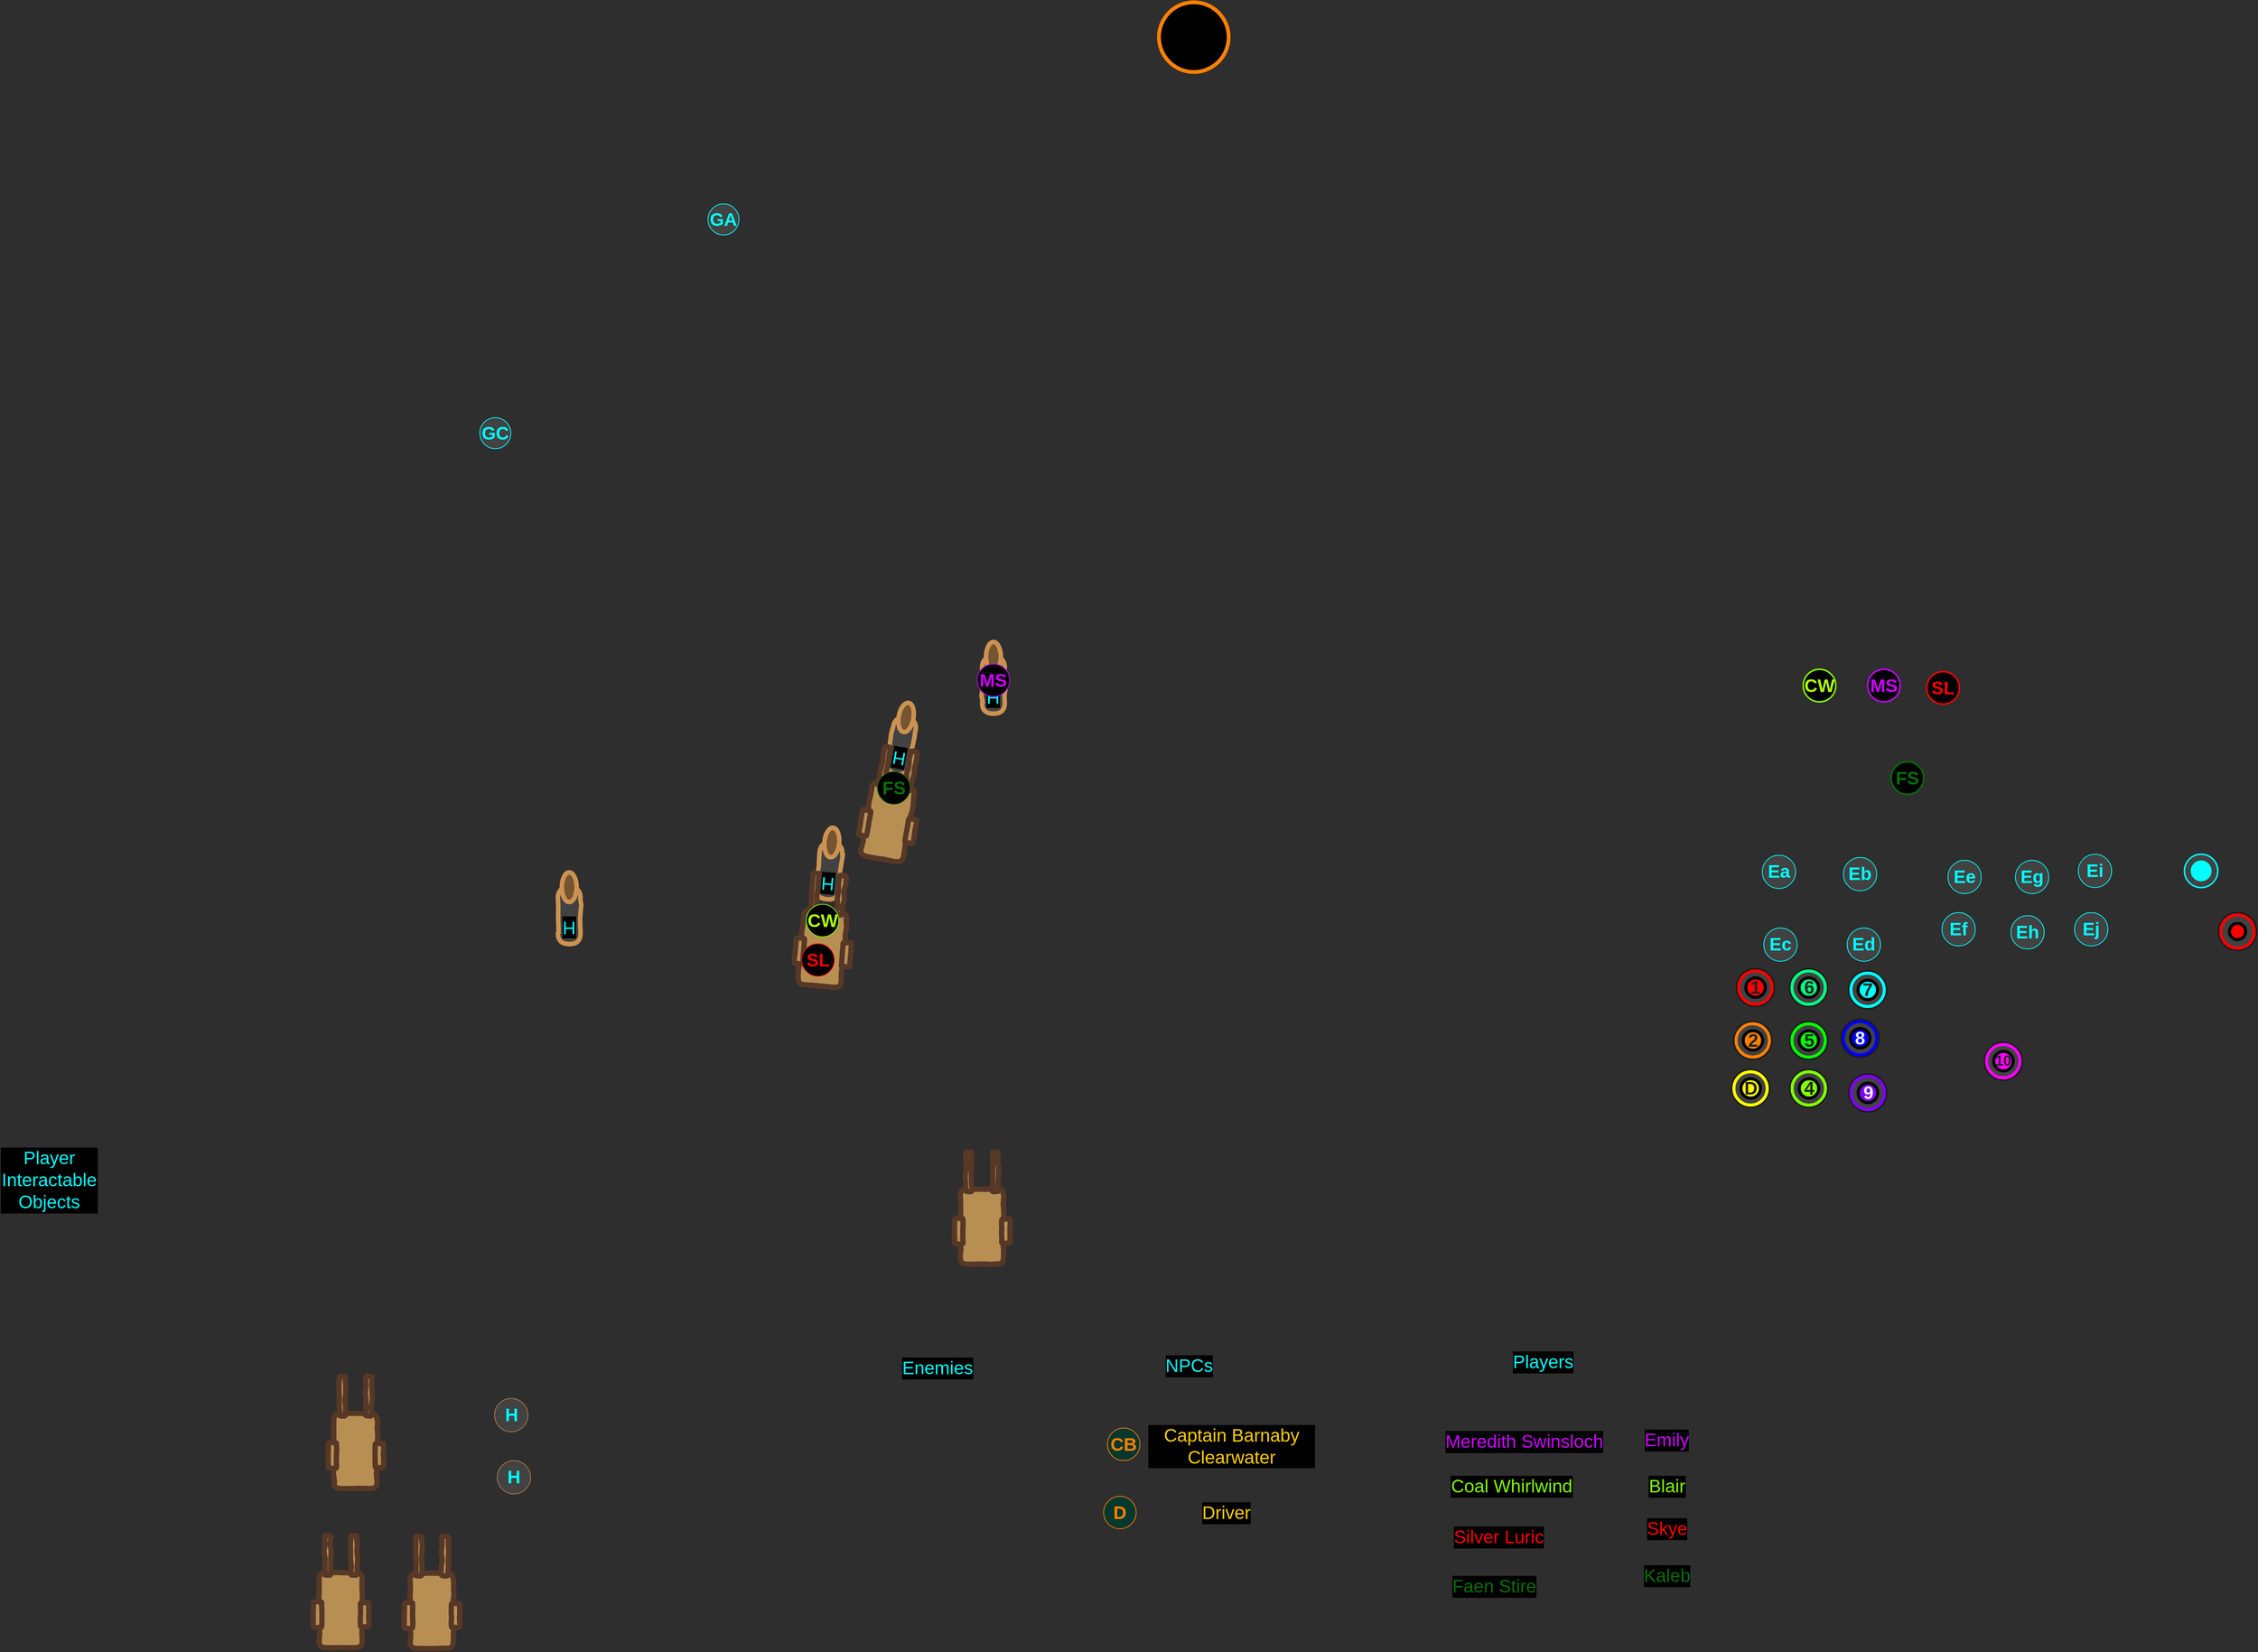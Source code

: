 <mxfile version="14.1.5" type="device"><diagram id="zyDQooFsUZL4cwEj-ynq" name="Page-1"><mxGraphModel dx="2701" dy="1150" grid="0" gridSize="10" guides="1" tooltips="1" connect="0" arrows="0" fold="1" page="1" pageScale="1" pageWidth="1169" pageHeight="827" background="#2E2E2E" math="0" shadow="0"><root><mxCell id="0"/><mxCell id="1" parent="0"/><mxCell id="MdRHHl4seCuj-OyoGe1M-14" value="" style="ellipse;whiteSpace=wrap;html=1;aspect=fixed;fontSize=24;fontStyle=0;rotation=0;allowArrows=0;direction=west;fontColor=#00FFFF;fillColor=#424242;strokeWidth=2;strokeColor=#1A1A1A;" parent="1" vertex="1"><mxGeometry x="18" y="622" width="49.91" height="49.91" as="geometry"/></mxCell><mxCell id="vNWFr1iQ3AtNTumO9sKJ-4" value="GA" style="ellipse;whiteSpace=wrap;html=1;aspect=fixed;fontSize=24;fontStyle=1;allowArrows=0;fontColor=#00FFFF;strokeColor=#00FFFF;fillColor=#424242;" parent="1" vertex="1"><mxGeometry x="-1339" y="-387" width="41" height="41" as="geometry"/></mxCell><mxCell id="vNWFr1iQ3AtNTumO9sKJ-6" value="Ea" style="ellipse;whiteSpace=wrap;html=1;aspect=fixed;fontSize=24;fontStyle=1;rotation=0;allowArrows=0;direction=west;fontColor=#00FFFF;strokeColor=#00FFFF;fillColor=#424242;" parent="1" vertex="1"><mxGeometry x="52" y="472.25" width="44" height="44" as="geometry"/></mxCell><mxCell id="vNWFr1iQ3AtNTumO9sKJ-8" value="GC" style="ellipse;whiteSpace=wrap;html=1;aspect=fixed;fontSize=24;fontStyle=1;allowArrows=0;fontColor=#00FFFF;strokeColor=#00FFFF;fillColor=#424242;" parent="1" vertex="1"><mxGeometry x="-1640" y="-105" width="41" height="41" as="geometry"/></mxCell><mxCell id="vNWFr1iQ3AtNTumO9sKJ-15" value="" style="group" parent="1" vertex="1" connectable="0"><mxGeometry x="-1739.5" y="1371" width="73" height="147.75" as="geometry"/></mxCell><mxCell id="vNWFr1iQ3AtNTumO9sKJ-9" value="" style="rounded=1;whiteSpace=wrap;html=1;fontSize=24;fontColor=#AEFF0D;rotation=-90;fillColor=#B88F53;strokeWidth=7;strokeColor=#573827;comic=1;" parent="vNWFr1iQ3AtNTumO9sKJ-15" vertex="1"><mxGeometry x="-13.5" y="69.75" width="99" height="57" as="geometry"/></mxCell><mxCell id="vNWFr1iQ3AtNTumO9sKJ-11" value="" style="rounded=1;whiteSpace=wrap;html=1;fontSize=24;fontColor=#AEFF0D;rotation=-90;fillColor=#B88F53;strokeWidth=7;strokeColor=#573827;comic=1;" parent="vNWFr1iQ3AtNTumO9sKJ-15" vertex="1"><mxGeometry x="51.5" y="98.75" width="32" height="11" as="geometry"/></mxCell><mxCell id="vNWFr1iQ3AtNTumO9sKJ-12" value="" style="rounded=1;whiteSpace=wrap;html=1;fontSize=24;fontColor=#AEFF0D;rotation=-90;fillColor=#B88F53;strokeWidth=7;strokeColor=#573827;comic=1;" parent="vNWFr1iQ3AtNTumO9sKJ-15" vertex="1"><mxGeometry x="-11.5" y="98.75" width="34" height="11" as="geometry"/></mxCell><mxCell id="vNWFr1iQ3AtNTumO9sKJ-13" value="" style="rounded=1;whiteSpace=wrap;html=1;fontSize=24;fontColor=#AEFF0D;rotation=-90;fillColor=#B88F53;strokeWidth=7;strokeColor=#573827;comic=1;" parent="vNWFr1iQ3AtNTumO9sKJ-15" vertex="1"><mxGeometry x="-7.25" y="22" width="52" height="8" as="geometry"/></mxCell><mxCell id="vNWFr1iQ3AtNTumO9sKJ-14" value="" style="rounded=1;whiteSpace=wrap;html=1;fontSize=24;fontColor=#AEFF0D;rotation=-90;fillColor=#B88F53;strokeWidth=7;strokeColor=#573827;comic=1;" parent="vNWFr1iQ3AtNTumO9sKJ-15" vertex="1"><mxGeometry x="27.5" y="22" width="52" height="8" as="geometry"/></mxCell><mxCell id="vNWFr1iQ3AtNTumO9sKJ-16" value="" style="group" parent="1" vertex="1" connectable="0"><mxGeometry x="-1859.5" y="1370" width="73" height="147.75" as="geometry"/></mxCell><mxCell id="vNWFr1iQ3AtNTumO9sKJ-17" value="" style="rounded=1;whiteSpace=wrap;html=1;fontSize=24;fontColor=#AEFF0D;rotation=-90;fillColor=#B88F53;strokeWidth=7;strokeColor=#573827;comic=1;" parent="vNWFr1iQ3AtNTumO9sKJ-16" vertex="1"><mxGeometry x="-13.5" y="69.75" width="99" height="57" as="geometry"/></mxCell><mxCell id="vNWFr1iQ3AtNTumO9sKJ-18" value="" style="rounded=1;whiteSpace=wrap;html=1;fontSize=24;fontColor=#AEFF0D;rotation=-90;fillColor=#B88F53;strokeWidth=7;strokeColor=#573827;comic=1;" parent="vNWFr1iQ3AtNTumO9sKJ-16" vertex="1"><mxGeometry x="51.5" y="98.75" width="32" height="11" as="geometry"/></mxCell><mxCell id="vNWFr1iQ3AtNTumO9sKJ-19" value="" style="rounded=1;whiteSpace=wrap;html=1;fontSize=24;fontColor=#AEFF0D;rotation=-90;fillColor=#B88F53;strokeWidth=7;strokeColor=#573827;comic=1;" parent="vNWFr1iQ3AtNTumO9sKJ-16" vertex="1"><mxGeometry x="-11.5" y="98.75" width="34" height="11" as="geometry"/></mxCell><mxCell id="vNWFr1iQ3AtNTumO9sKJ-20" value="" style="rounded=1;whiteSpace=wrap;html=1;fontSize=24;fontColor=#AEFF0D;rotation=-90;fillColor=#B88F53;strokeWidth=7;strokeColor=#573827;comic=1;" parent="vNWFr1iQ3AtNTumO9sKJ-16" vertex="1"><mxGeometry x="-7.25" y="22" width="52" height="8" as="geometry"/></mxCell><mxCell id="vNWFr1iQ3AtNTumO9sKJ-21" value="" style="rounded=1;whiteSpace=wrap;html=1;fontSize=24;fontColor=#AEFF0D;rotation=-90;fillColor=#B88F53;strokeWidth=7;strokeColor=#573827;comic=1;" parent="vNWFr1iQ3AtNTumO9sKJ-16" vertex="1"><mxGeometry x="27.5" y="22" width="52" height="8" as="geometry"/></mxCell><mxCell id="vNWFr1iQ3AtNTumO9sKJ-32" value="Faen Stire" style="text;html=1;strokeColor=none;fillColor=none;align=center;verticalAlign=middle;whiteSpace=wrap;rounded=0;comic=1;fontSize=24;fontColor=#066f04;labelBackgroundColor=#000000;" parent="1" vertex="1"><mxGeometry x="-373" y="1420.25" width="143" height="32.5" as="geometry"/></mxCell><mxCell id="vNWFr1iQ3AtNTumO9sKJ-35" value="Kaleb" style="text;html=1;strokeColor=none;fillColor=none;align=center;verticalAlign=middle;whiteSpace=wrap;rounded=0;comic=1;fontSize=24;fontColor=#066f04;labelBackgroundColor=#000000;" parent="1" vertex="1"><mxGeometry x="-145.5" y="1407" width="143" height="32.5" as="geometry"/></mxCell><mxCell id="vNWFr1iQ3AtNTumO9sKJ-36" value="Silver Luric" style="text;html=1;strokeColor=none;fillColor=none;align=center;verticalAlign=middle;whiteSpace=wrap;rounded=0;comic=1;fontSize=24;labelBackgroundColor=#000000;fontColor=#FF0000;" parent="1" vertex="1"><mxGeometry x="-367" y="1355.25" width="143" height="32.5" as="geometry"/></mxCell><mxCell id="vNWFr1iQ3AtNTumO9sKJ-37" value="Skye" style="text;html=1;strokeColor=none;fillColor=none;align=center;verticalAlign=middle;whiteSpace=wrap;rounded=0;comic=1;fontSize=24;labelBackgroundColor=#000000;fontColor=#FF0000;" parent="1" vertex="1"><mxGeometry x="-145.5" y="1345" width="143" height="32.5" as="geometry"/></mxCell><mxCell id="vNWFr1iQ3AtNTumO9sKJ-38" value="Coal Whirlwind" style="text;html=1;strokeColor=none;fillColor=none;align=center;verticalAlign=middle;whiteSpace=wrap;rounded=0;comic=1;fontSize=24;labelBackgroundColor=#000000;fontColor=#80FF00;" parent="1" vertex="1"><mxGeometry x="-367" y="1289" width="177" height="32.5" as="geometry"/></mxCell><mxCell id="vNWFr1iQ3AtNTumO9sKJ-39" value="Meredith Swinsloch" style="text;html=1;strokeColor=none;fillColor=none;align=center;verticalAlign=middle;whiteSpace=wrap;rounded=0;comic=1;fontSize=24;labelBackgroundColor=#000000;fontColor=#CC01FF;" parent="1" vertex="1"><mxGeometry x="-373" y="1229.25" width="222" height="32.5" as="geometry"/></mxCell><mxCell id="vNWFr1iQ3AtNTumO9sKJ-40" value="Emily" style="text;html=1;strokeColor=none;fillColor=none;align=center;verticalAlign=middle;whiteSpace=wrap;rounded=0;comic=1;fontSize=24;labelBackgroundColor=#000000;fontColor=#CC01FF;" parent="1" vertex="1"><mxGeometry x="-139" y="1228" width="130" height="32.5" as="geometry"/></mxCell><mxCell id="vNWFr1iQ3AtNTumO9sKJ-42" value="Blair" style="text;html=1;strokeColor=none;fillColor=none;align=center;verticalAlign=middle;whiteSpace=wrap;rounded=0;comic=1;fontSize=24;labelBackgroundColor=#000000;fontColor=#80FF00;" parent="1" vertex="1"><mxGeometry x="-162.5" y="1289" width="177" height="32.5" as="geometry"/></mxCell><mxCell id="vNWFr1iQ3AtNTumO9sKJ-43" value="H" style="ellipse;whiteSpace=wrap;html=1;aspect=fixed;fontSize=24;fontStyle=1;rotation=0;allowArrows=0;direction=west;fontColor=#00FFFF;fillColor=#424242;strokeColor=#AB7B44;" parent="1" vertex="1"><mxGeometry x="-1620.5" y="1189" width="44" height="44" as="geometry"/></mxCell><mxCell id="vNWFr1iQ3AtNTumO9sKJ-46" value="H" style="ellipse;whiteSpace=wrap;html=1;aspect=fixed;fontSize=24;fontStyle=1;rotation=0;allowArrows=0;direction=west;fontColor=#00FFFF;fillColor=#424242;strokeColor=#AB7B44;" parent="1" vertex="1"><mxGeometry x="-1617" y="1271" width="44" height="44" as="geometry"/></mxCell><mxCell id="vNWFr1iQ3AtNTumO9sKJ-57" value="" style="group" parent="1" vertex="1" connectable="0"><mxGeometry x="-1013.5" y="864" width="73" height="147.75" as="geometry"/></mxCell><mxCell id="vNWFr1iQ3AtNTumO9sKJ-61" value="" style="rounded=1;whiteSpace=wrap;html=1;fontSize=24;fontColor=#AEFF0D;rotation=-90;fillColor=#B88F53;strokeWidth=7;strokeColor=#573827;comic=1;" parent="vNWFr1iQ3AtNTumO9sKJ-57" vertex="1"><mxGeometry x="-13.5" y="69.75" width="99" height="57" as="geometry"/></mxCell><mxCell id="vNWFr1iQ3AtNTumO9sKJ-62" value="" style="rounded=1;whiteSpace=wrap;html=1;fontSize=24;fontColor=#AEFF0D;rotation=-90;fillColor=#B88F53;strokeWidth=7;strokeColor=#573827;comic=1;" parent="vNWFr1iQ3AtNTumO9sKJ-57" vertex="1"><mxGeometry x="51.5" y="98.75" width="32" height="11" as="geometry"/></mxCell><mxCell id="vNWFr1iQ3AtNTumO9sKJ-63" value="" style="rounded=1;whiteSpace=wrap;html=1;fontSize=24;fontColor=#AEFF0D;rotation=-90;fillColor=#B88F53;strokeWidth=7;strokeColor=#573827;comic=1;" parent="vNWFr1iQ3AtNTumO9sKJ-57" vertex="1"><mxGeometry x="-11.5" y="98.75" width="34" height="11" as="geometry"/></mxCell><mxCell id="vNWFr1iQ3AtNTumO9sKJ-64" value="" style="rounded=1;whiteSpace=wrap;html=1;fontSize=24;fontColor=#AEFF0D;rotation=-90;fillColor=#B88F53;strokeWidth=7;strokeColor=#573827;comic=1;" parent="vNWFr1iQ3AtNTumO9sKJ-57" vertex="1"><mxGeometry x="-7.25" y="22" width="52" height="8" as="geometry"/></mxCell><mxCell id="vNWFr1iQ3AtNTumO9sKJ-65" value="" style="rounded=1;whiteSpace=wrap;html=1;fontSize=24;fontColor=#AEFF0D;rotation=-90;fillColor=#B88F53;strokeWidth=7;strokeColor=#573827;comic=1;" parent="vNWFr1iQ3AtNTumO9sKJ-57" vertex="1"><mxGeometry x="27.5" y="22" width="52" height="8" as="geometry"/></mxCell><mxCell id="vNWFr1iQ3AtNTumO9sKJ-76" value="" style="group;rotation=5;" parent="1" vertex="1" connectable="0"><mxGeometry x="-1221.34" y="497" width="81" height="147.75" as="geometry"/></mxCell><mxCell id="vNWFr1iQ3AtNTumO9sKJ-77" value="" style="group;rotation=5;" parent="vNWFr1iQ3AtNTumO9sKJ-76" vertex="1" connectable="0"><mxGeometry x="28" y="-61" width="30" height="94.5" as="geometry"/></mxCell><mxCell id="vNWFr1iQ3AtNTumO9sKJ-78" value="H" style="rounded=1;whiteSpace=wrap;html=1;labelBackgroundColor=#000000;comic=1;sketch=1;sketchStyle=comic;strokeColor=#CC9252;strokeWidth=6;fillColor=#424242;fontSize=24;fontColor=#00FFFF;arcSize=48;rotation=-85;horizontal=0;verticalAlign=top;" parent="vNWFr1iQ3AtNTumO9sKJ-77" vertex="1"><mxGeometry x="-23" y="42" width="75" height="30" as="geometry"/></mxCell><mxCell id="vNWFr1iQ3AtNTumO9sKJ-79" value="" style="ellipse;whiteSpace=wrap;html=1;labelBackgroundColor=#000000;comic=1;sketch=1;sketchStyle=comic;strokeColor=#CC9252;strokeWidth=6;fontSize=24;fontColor=#00FFFF;fillColor=#75542F;rotation=5;" parent="vNWFr1iQ3AtNTumO9sKJ-77" vertex="1"><mxGeometry x="8" width="19.5" height="39" as="geometry"/></mxCell><mxCell id="vNWFr1iQ3AtNTumO9sKJ-80" value="" style="rounded=1;whiteSpace=wrap;html=1;fontSize=24;fontColor=#AEFF0D;rotation=-85;fillColor=#B88F53;strokeWidth=7;strokeColor=#573827;comic=1;" parent="vNWFr1iQ3AtNTumO9sKJ-76" vertex="1"><mxGeometry x="-16" y="70" width="99" height="57" as="geometry"/></mxCell><mxCell id="vNWFr1iQ3AtNTumO9sKJ-81" value="" style="rounded=1;whiteSpace=wrap;html=1;fontSize=24;fontColor=#AEFF0D;rotation=-85;fillColor=#B88F53;strokeWidth=7;strokeColor=#573827;comic=1;" parent="vNWFr1iQ3AtNTumO9sKJ-76" vertex="1"><mxGeometry x="49" y="101" width="32" height="11" as="geometry"/></mxCell><mxCell id="vNWFr1iQ3AtNTumO9sKJ-82" value="" style="rounded=1;whiteSpace=wrap;html=1;fontSize=24;fontColor=#AEFF0D;rotation=-85;fillColor=#B88F53;strokeWidth=7;strokeColor=#573827;comic=1;" parent="vNWFr1iQ3AtNTumO9sKJ-76" vertex="1"><mxGeometry x="-14" y="96" width="34" height="11" as="geometry"/></mxCell><mxCell id="vNWFr1iQ3AtNTumO9sKJ-83" value="" style="rounded=1;whiteSpace=wrap;html=1;fontSize=24;fontColor=#AEFF0D;rotation=-85;fillColor=#B88F53;strokeWidth=7;strokeColor=#573827;comic=1;" parent="vNWFr1iQ3AtNTumO9sKJ-76" vertex="1"><mxGeometry x="-3" y="21" width="52" height="8" as="geometry"/></mxCell><mxCell id="vNWFr1iQ3AtNTumO9sKJ-84" value="" style="rounded=1;whiteSpace=wrap;html=1;fontSize=24;fontColor=#AEFF0D;rotation=-85;fillColor=#B88F53;strokeWidth=7;strokeColor=#573827;comic=1;" parent="vNWFr1iQ3AtNTumO9sKJ-76" vertex="1"><mxGeometry x="32" y="24" width="52" height="8" as="geometry"/></mxCell><mxCell id="vNWFr1iQ3AtNTumO9sKJ-101" value="&lt;font&gt;SL&lt;/font&gt;" style="ellipse;whiteSpace=wrap;html=1;aspect=fixed;fontSize=24;fontStyle=1;rotation=0;allowArrows=0;fillColor=#000000;strokeColor=#FF0000;fontColor=#FF0000;" parent="vNWFr1iQ3AtNTumO9sKJ-76" vertex="1"><mxGeometry x="6" y="92" width="43" height="43" as="geometry"/></mxCell><mxCell id="vNWFr1iQ3AtNTumO9sKJ-100" value="&lt;font&gt;CW&lt;/font&gt;" style="ellipse;whiteSpace=wrap;html=1;aspect=fixed;fontSize=24;fontStyle=1;rotation=0;allowArrows=0;fillColor=#000000;fontColor=#AEFF0D;strokeColor=#80FF00;" parent="vNWFr1iQ3AtNTumO9sKJ-76" vertex="1"><mxGeometry x="12" y="40" width="43" height="43" as="geometry"/></mxCell><mxCell id="vNWFr1iQ3AtNTumO9sKJ-85" value="" style="group;rotation=10;" parent="1" vertex="1" connectable="0"><mxGeometry x="-1133.34" y="331" width="81" height="147.75" as="geometry"/></mxCell><mxCell id="vNWFr1iQ3AtNTumO9sKJ-86" value="" style="group;rotation=10;" parent="vNWFr1iQ3AtNTumO9sKJ-85" vertex="1" connectable="0"><mxGeometry x="36" y="-60" width="30" height="94.5" as="geometry"/></mxCell><mxCell id="vNWFr1iQ3AtNTumO9sKJ-87" value="H" style="rounded=1;whiteSpace=wrap;html=1;labelBackgroundColor=#000000;comic=1;sketch=1;sketchStyle=comic;strokeColor=#CC9252;strokeWidth=6;fillColor=#424242;fontSize=24;fontColor=#00FFFF;arcSize=48;rotation=-80;horizontal=0;verticalAlign=top;" parent="vNWFr1iQ3AtNTumO9sKJ-86" vertex="1"><mxGeometry x="-24" y="42" width="75" height="30" as="geometry"/></mxCell><mxCell id="vNWFr1iQ3AtNTumO9sKJ-88" value="" style="ellipse;whiteSpace=wrap;html=1;labelBackgroundColor=#000000;comic=1;sketch=1;sketchStyle=comic;strokeColor=#CC9252;strokeWidth=6;fontSize=24;fontColor=#00FFFF;fillColor=#75542F;rotation=10;" parent="vNWFr1iQ3AtNTumO9sKJ-86" vertex="1"><mxGeometry x="10" width="19.5" height="39" as="geometry"/></mxCell><mxCell id="vNWFr1iQ3AtNTumO9sKJ-89" value="" style="rounded=1;whiteSpace=wrap;html=1;fontSize=24;fontColor=#AEFF0D;rotation=-80;fillColor=#B88F53;strokeWidth=7;strokeColor=#573827;comic=1;" parent="vNWFr1iQ3AtNTumO9sKJ-85" vertex="1"><mxGeometry x="-18" y="69" width="99" height="57" as="geometry"/></mxCell><mxCell id="vNWFr1iQ3AtNTumO9sKJ-90" value="" style="rounded=1;whiteSpace=wrap;html=1;fontSize=24;fontColor=#AEFF0D;rotation=-80;fillColor=#B88F53;strokeWidth=7;strokeColor=#573827;comic=1;" parent="vNWFr1iQ3AtNTumO9sKJ-85" vertex="1"><mxGeometry x="46" y="104" width="32" height="11" as="geometry"/></mxCell><mxCell id="vNWFr1iQ3AtNTumO9sKJ-91" value="" style="rounded=1;whiteSpace=wrap;html=1;fontSize=24;fontColor=#AEFF0D;rotation=-80;fillColor=#B88F53;strokeWidth=7;strokeColor=#573827;comic=1;" parent="vNWFr1iQ3AtNTumO9sKJ-85" vertex="1"><mxGeometry x="-16" y="93" width="34" height="11" as="geometry"/></mxCell><mxCell id="vNWFr1iQ3AtNTumO9sKJ-92" value="" style="rounded=1;whiteSpace=wrap;html=1;fontSize=24;fontColor=#AEFF0D;rotation=-80;fillColor=#B88F53;strokeWidth=7;strokeColor=#573827;comic=1;" parent="vNWFr1iQ3AtNTumO9sKJ-85" vertex="1"><mxGeometry x="1" y="20" width="52" height="8" as="geometry"/></mxCell><mxCell id="vNWFr1iQ3AtNTumO9sKJ-93" value="" style="rounded=1;whiteSpace=wrap;html=1;fontSize=24;fontColor=#AEFF0D;rotation=-80;fillColor=#B88F53;strokeWidth=7;strokeColor=#573827;comic=1;" parent="vNWFr1iQ3AtNTumO9sKJ-85" vertex="1"><mxGeometry x="36" y="26" width="52" height="8" as="geometry"/></mxCell><mxCell id="vNWFr1iQ3AtNTumO9sKJ-108" value="&lt;font&gt;FS&lt;/font&gt;" style="ellipse;whiteSpace=wrap;html=1;aspect=fixed;fontSize=24;fontStyle=1;rotation=0;allowArrows=0;fillColor=#000000;fontColor=#066f04;strokeColor=#066f04;" parent="vNWFr1iQ3AtNTumO9sKJ-85" vertex="1"><mxGeometry x="18" y="31" width="43" height="43" as="geometry"/></mxCell><mxCell id="vNWFr1iQ3AtNTumO9sKJ-53" value="" style="group" parent="1" vertex="1" connectable="0"><mxGeometry x="-1537" y="495" width="30" height="94.5" as="geometry"/></mxCell><mxCell id="vNWFr1iQ3AtNTumO9sKJ-49" value="H" style="rounded=1;whiteSpace=wrap;html=1;labelBackgroundColor=#000000;comic=1;sketch=1;sketchStyle=comic;strokeColor=#CC9252;strokeWidth=6;fillColor=#424242;fontSize=24;fontColor=#00FFFF;arcSize=48;rotation=-90;horizontal=0;verticalAlign=top;" parent="vNWFr1iQ3AtNTumO9sKJ-53" vertex="1"><mxGeometry x="-22.5" y="42" width="75" height="30" as="geometry"/></mxCell><mxCell id="vNWFr1iQ3AtNTumO9sKJ-51" value="" style="ellipse;whiteSpace=wrap;html=1;labelBackgroundColor=#000000;comic=1;sketch=1;sketchStyle=comic;strokeColor=#CC9252;strokeWidth=6;fontSize=24;fontColor=#00FFFF;fillColor=#75542F;" parent="vNWFr1iQ3AtNTumO9sKJ-53" vertex="1"><mxGeometry x="5.25" width="19.5" height="39" as="geometry"/></mxCell><mxCell id="vNWFr1iQ3AtNTumO9sKJ-95" value="" style="group" parent="1" vertex="1" connectable="0"><mxGeometry x="-1840" y="1160" width="73" height="147.75" as="geometry"/></mxCell><mxCell id="vNWFr1iQ3AtNTumO9sKJ-23" value="" style="rounded=1;whiteSpace=wrap;html=1;fontSize=24;fontColor=#AEFF0D;rotation=-90;fillColor=#B88F53;strokeWidth=7;strokeColor=#573827;comic=1;" parent="vNWFr1iQ3AtNTumO9sKJ-95" vertex="1"><mxGeometry x="-13.5" y="69.75" width="99" height="57" as="geometry"/></mxCell><mxCell id="vNWFr1iQ3AtNTumO9sKJ-24" value="" style="rounded=1;whiteSpace=wrap;html=1;fontSize=24;fontColor=#AEFF0D;rotation=-90;fillColor=#B88F53;strokeWidth=7;strokeColor=#573827;comic=1;" parent="vNWFr1iQ3AtNTumO9sKJ-95" vertex="1"><mxGeometry x="51.5" y="98.75" width="32" height="11" as="geometry"/></mxCell><mxCell id="vNWFr1iQ3AtNTumO9sKJ-25" value="" style="rounded=1;whiteSpace=wrap;html=1;fontSize=24;fontColor=#AEFF0D;rotation=-90;fillColor=#B88F53;strokeWidth=7;strokeColor=#573827;comic=1;" parent="vNWFr1iQ3AtNTumO9sKJ-95" vertex="1"><mxGeometry x="-11.5" y="98.75" width="34" height="11" as="geometry"/></mxCell><mxCell id="vNWFr1iQ3AtNTumO9sKJ-26" value="" style="rounded=1;whiteSpace=wrap;html=1;fontSize=24;fontColor=#AEFF0D;rotation=-90;fillColor=#B88F53;strokeWidth=7;strokeColor=#573827;comic=1;" parent="vNWFr1iQ3AtNTumO9sKJ-95" vertex="1"><mxGeometry x="-7.25" y="22" width="52" height="8" as="geometry"/></mxCell><mxCell id="vNWFr1iQ3AtNTumO9sKJ-27" value="" style="rounded=1;whiteSpace=wrap;html=1;fontSize=24;fontColor=#AEFF0D;rotation=-90;fillColor=#B88F53;strokeWidth=7;strokeColor=#573827;comic=1;" parent="vNWFr1iQ3AtNTumO9sKJ-95" vertex="1"><mxGeometry x="27.5" y="22" width="52" height="8" as="geometry"/></mxCell><mxCell id="vNWFr1iQ3AtNTumO9sKJ-96" value="" style="group" parent="1" vertex="1" connectable="0"><mxGeometry x="-977.34" y="191" width="36.5" height="94.5" as="geometry"/></mxCell><mxCell id="vNWFr1iQ3AtNTumO9sKJ-97" value="H" style="rounded=1;whiteSpace=wrap;html=1;labelBackgroundColor=#000000;comic=1;sketch=1;sketchStyle=comic;strokeColor=#CC9252;strokeWidth=6;fillColor=#424242;fontSize=24;fontColor=#00FFFF;arcSize=48;rotation=-90;horizontal=0;verticalAlign=top;" parent="vNWFr1iQ3AtNTumO9sKJ-96" vertex="1"><mxGeometry x="-22.5" y="42" width="75" height="30" as="geometry"/></mxCell><mxCell id="vNWFr1iQ3AtNTumO9sKJ-98" value="" style="ellipse;whiteSpace=wrap;html=1;labelBackgroundColor=#000000;comic=1;sketch=1;sketchStyle=comic;strokeColor=#CC9252;strokeWidth=6;fontSize=24;fontColor=#00FFFF;fillColor=#75542F;" parent="vNWFr1iQ3AtNTumO9sKJ-96" vertex="1"><mxGeometry x="5.25" width="19.5" height="39" as="geometry"/></mxCell><mxCell id="vNWFr1iQ3AtNTumO9sKJ-99" value="&lt;font&gt;MS&lt;/font&gt;" style="ellipse;whiteSpace=wrap;html=1;aspect=fixed;fontSize=24;fontStyle=1;rotation=0;allowArrows=0;fillColor=#000000;fontColor=#cc01ff;strokeColor=#CC01FF;direction=south;" parent="vNWFr1iQ3AtNTumO9sKJ-96" vertex="1"><mxGeometry x="-6.5" y="29" width="43" height="43" as="geometry"/></mxCell><mxCell id="vNWFr1iQ3AtNTumO9sKJ-28" value="&lt;font&gt;CW&lt;/font&gt;" style="ellipse;whiteSpace=wrap;html=1;aspect=fixed;fontSize=24;fontStyle=1;rotation=0;allowArrows=0;fillColor=#000000;fontColor=#AEFF0D;strokeColor=#80FF00;strokeWidth=2;" parent="1" vertex="1"><mxGeometry x="106" y="227" width="43" height="43" as="geometry"/></mxCell><mxCell id="vNWFr1iQ3AtNTumO9sKJ-29" value="&lt;font&gt;FS&lt;/font&gt;" style="ellipse;whiteSpace=wrap;html=1;aspect=fixed;fontSize=24;fontStyle=1;rotation=0;allowArrows=0;fillColor=#000000;fontColor=#066f04;strokeColor=#066f04;strokeWidth=2;" parent="1" vertex="1"><mxGeometry x="222" y="349" width="43" height="43" as="geometry"/></mxCell><mxCell id="vNWFr1iQ3AtNTumO9sKJ-30" value="&lt;font&gt;MS&lt;/font&gt;" style="ellipse;whiteSpace=wrap;html=1;aspect=fixed;fontSize=24;fontStyle=1;rotation=0;allowArrows=0;fillColor=#000000;fontColor=#cc01ff;strokeColor=#CC01FF;strokeWidth=2;" parent="1" vertex="1"><mxGeometry x="191" y="227" width="43" height="43" as="geometry"/></mxCell><mxCell id="vNWFr1iQ3AtNTumO9sKJ-31" value="&lt;font&gt;SL&lt;/font&gt;" style="ellipse;whiteSpace=wrap;html=1;aspect=fixed;fontSize=24;fontStyle=1;rotation=0;allowArrows=0;fillColor=#000000;strokeColor=#FF0000;fontColor=#FF0000;strokeWidth=2;" parent="1" vertex="1"><mxGeometry x="269" y="230" width="43" height="43" as="geometry"/></mxCell><mxCell id="vNWFr1iQ3AtNTumO9sKJ-102" value="&lt;font color=&quot;#ff8000&quot;&gt;CB&lt;/font&gt;" style="ellipse;whiteSpace=wrap;html=1;aspect=fixed;fontSize=24;fontStyle=1;fontColor=#AEFF0D;rotation=0;allowArrows=0;strokeColor=#FF8000;fillColor=#07382E;" parent="1" vertex="1"><mxGeometry x="-812" y="1228" width="43" height="43" as="geometry"/></mxCell><mxCell id="vNWFr1iQ3AtNTumO9sKJ-103" value="Players" style="text;html=1;strokeColor=none;fillColor=none;align=center;verticalAlign=middle;whiteSpace=wrap;rounded=0;labelBackgroundColor=#000000;comic=1;sketch=1;sketchStyle=comic;fontSize=24;fontColor=#00FFFF;" parent="1" vertex="1"><mxGeometry x="-302" y="1131" width="130" height="20" as="geometry"/></mxCell><mxCell id="vNWFr1iQ3AtNTumO9sKJ-104" value="NPCs" style="text;html=1;strokeColor=none;fillColor=none;align=center;verticalAlign=middle;whiteSpace=wrap;rounded=0;labelBackgroundColor=#000000;comic=1;sketch=1;sketchStyle=comic;fontSize=24;fontColor=#00FFFF;" parent="1" vertex="1"><mxGeometry x="-769" y="1136" width="130" height="20" as="geometry"/></mxCell><mxCell id="vNWFr1iQ3AtNTumO9sKJ-105" value="Captain Barnaby Clearwater" style="text;html=1;strokeColor=none;fillColor=none;align=center;verticalAlign=middle;whiteSpace=wrap;rounded=0;comic=1;fontSize=24;labelBackgroundColor=#000000;fontColor=#FFCD03;" parent="1" vertex="1"><mxGeometry x="-759" y="1220.88" width="222" height="62.75" as="geometry"/></mxCell><mxCell id="vNWFr1iQ3AtNTumO9sKJ-106" value="Enemies" style="text;html=1;strokeColor=none;fillColor=none;align=center;verticalAlign=middle;whiteSpace=wrap;rounded=0;labelBackgroundColor=#000000;comic=1;sketch=1;sketchStyle=comic;fontSize=24;fontColor=#00FFFF;" parent="1" vertex="1"><mxGeometry x="-1101" y="1139" width="130" height="20" as="geometry"/></mxCell><mxCell id="vNWFr1iQ3AtNTumO9sKJ-107" value="Player Interactable Objects" style="text;html=1;strokeColor=none;fillColor=none;align=center;verticalAlign=middle;whiteSpace=wrap;rounded=0;labelBackgroundColor=#000000;comic=1;sketch=1;sketchStyle=comic;fontSize=24;fontColor=#00FFFF;" parent="1" vertex="1"><mxGeometry x="-2273" y="891" width="130" height="20" as="geometry"/></mxCell><mxCell id="vNWFr1iQ3AtNTumO9sKJ-109" value="&lt;font color=&quot;#ff8000&quot;&gt;D&lt;/font&gt;" style="ellipse;whiteSpace=wrap;html=1;aspect=fixed;fontSize=24;fontStyle=1;fontColor=#AEFF0D;rotation=0;allowArrows=0;strokeColor=#FF8000;fillColor=#07382E;" parent="1" vertex="1"><mxGeometry x="-817" y="1318" width="43" height="43" as="geometry"/></mxCell><mxCell id="vNWFr1iQ3AtNTumO9sKJ-110" value="Driver" style="text;html=1;strokeColor=none;fillColor=none;align=center;verticalAlign=middle;whiteSpace=wrap;rounded=0;comic=1;fontSize=24;labelBackgroundColor=#000000;fontColor=#FFCD03;" parent="1" vertex="1"><mxGeometry x="-766" y="1308.25" width="222" height="62.75" as="geometry"/></mxCell><mxCell id="vNWFr1iQ3AtNTumO9sKJ-10" value="" style="ellipse;whiteSpace=wrap;html=1;aspect=fixed;fontSize=24;fontStyle=1;fontColor=#AEFF0D;rotation=0;allowArrows=0;strokeColor=#FF8000;fillColor=#000000;strokeWidth=5;" parent="1" vertex="1"><mxGeometry x="-744" y="-653" width="92" height="92" as="geometry"/></mxCell><mxCell id="MdRHHl4seCuj-OyoGe1M-1" value="Eb" style="ellipse;whiteSpace=wrap;html=1;aspect=fixed;fontSize=24;fontStyle=1;rotation=0;allowArrows=0;direction=west;fontColor=#00FFFF;strokeColor=#00FFFF;fillColor=#424242;" parent="1" vertex="1"><mxGeometry x="159" y="475.25" width="44" height="44" as="geometry"/></mxCell><mxCell id="MdRHHl4seCuj-OyoGe1M-2" value="Ec" style="ellipse;whiteSpace=wrap;html=1;aspect=fixed;fontSize=24;fontStyle=1;rotation=0;allowArrows=0;direction=west;fontColor=#00FFFF;strokeColor=#00FFFF;fillColor=#424242;" parent="1" vertex="1"><mxGeometry x="54" y="568.25" width="44" height="44" as="geometry"/></mxCell><mxCell id="MdRHHl4seCuj-OyoGe1M-3" value="Ed" style="ellipse;whiteSpace=wrap;html=1;aspect=fixed;fontSize=24;fontStyle=1;rotation=0;allowArrows=0;direction=west;fontColor=#00FFFF;strokeColor=#00FFFF;fillColor=#424242;" parent="1" vertex="1"><mxGeometry x="164" y="568.25" width="44" height="44" as="geometry"/></mxCell><mxCell id="MdRHHl4seCuj-OyoGe1M-4" value="Ee" style="ellipse;whiteSpace=wrap;html=1;aspect=fixed;fontSize=24;fontStyle=1;rotation=0;allowArrows=0;direction=west;fontColor=#00FFFF;strokeColor=#00FFFF;fillColor=#424242;" parent="1" vertex="1"><mxGeometry x="296.96" y="479.0" width="44" height="44" as="geometry"/></mxCell><mxCell id="MdRHHl4seCuj-OyoGe1M-5" value="Ef" style="ellipse;whiteSpace=wrap;html=1;aspect=fixed;fontSize=24;fontStyle=1;rotation=0;allowArrows=0;direction=west;fontColor=#00FFFF;strokeColor=#00FFFF;fillColor=#424242;" parent="1" vertex="1"><mxGeometry x="289" y="548.0" width="44" height="44" as="geometry"/></mxCell><mxCell id="MdRHHl4seCuj-OyoGe1M-6" value="Eg" style="ellipse;whiteSpace=wrap;html=1;aspect=fixed;fontSize=24;fontStyle=1;rotation=0;allowArrows=0;direction=west;fontColor=#00FFFF;strokeColor=#00FFFF;fillColor=#424242;" parent="1" vertex="1"><mxGeometry x="385.96" y="479.0" width="44" height="44" as="geometry"/></mxCell><mxCell id="MdRHHl4seCuj-OyoGe1M-7" value="Eh" style="ellipse;whiteSpace=wrap;html=1;aspect=fixed;fontSize=24;fontStyle=1;rotation=0;allowArrows=0;direction=west;fontColor=#00FFFF;strokeColor=#00FFFF;fillColor=#424242;" parent="1" vertex="1"><mxGeometry x="380" y="552.0" width="44" height="44" as="geometry"/></mxCell><mxCell id="MdRHHl4seCuj-OyoGe1M-8" value="Ei" style="ellipse;whiteSpace=wrap;html=1;aspect=fixed;fontSize=24;fontStyle=1;rotation=0;allowArrows=0;direction=west;fontColor=#00FFFF;strokeColor=#00FFFF;fillColor=#424242;" parent="1" vertex="1"><mxGeometry x="468.96" y="471.0" width="44" height="44" as="geometry"/></mxCell><mxCell id="MdRHHl4seCuj-OyoGe1M-9" value="Ej" style="ellipse;whiteSpace=wrap;html=1;aspect=fixed;fontSize=24;fontStyle=1;rotation=0;allowArrows=0;direction=west;fontColor=#00FFFF;strokeColor=#00FFFF;fillColor=#424242;" parent="1" vertex="1"><mxGeometry x="464" y="548.0" width="44" height="44" as="geometry"/></mxCell><mxCell id="MdRHHl4seCuj-OyoGe1M-10" value="" style="ellipse;whiteSpace=wrap;html=1;aspect=fixed;fontSize=24;fontStyle=0;rotation=0;allowArrows=0;direction=west;fontColor=#00FFFF;strokeColor=#00FFFF;fillColor=#424242;strokeWidth=2;" parent="1" vertex="1"><mxGeometry x="608.96" y="471.0" width="44" height="44" as="geometry"/></mxCell><mxCell id="MdRHHl4seCuj-OyoGe1M-11" value="" style="ellipse;whiteSpace=wrap;html=1;aspect=fixed;fontSize=24;fontStyle=1;rotation=0;allowArrows=0;direction=west;fontColor=#00FFFF;strokeColor=#00FFFF;fillColor=#00FFFF;" parent="1" vertex="1"><mxGeometry x="617.62" y="479.66" width="26.68" height="26.68" as="geometry"/></mxCell><mxCell id="MdRHHl4seCuj-OyoGe1M-12" value="" style="ellipse;whiteSpace=wrap;html=1;aspect=fixed;fontSize=24;fontStyle=0;rotation=0;allowArrows=0;direction=west;fontColor=#00FFFF;fillColor=#424242;strokeColor=#FF0000;strokeWidth=4;" parent="1" vertex="1"><mxGeometry x="20.96" y="624.96" width="44" height="44" as="geometry"/></mxCell><mxCell id="MdRHHl4seCuj-OyoGe1M-13" value="1" style="ellipse;whiteSpace=wrap;html=1;aspect=fixed;fontSize=24;fontStyle=1;rotation=0;allowArrows=0;direction=west;fillColor=#FF0000;strokeWidth=4;labelBackgroundColor=none;fontColor=#242424;" parent="1" vertex="1"><mxGeometry x="30.34" y="634.13" width="25.66" height="25.66" as="geometry"/></mxCell><mxCell id="MdRHHl4seCuj-OyoGe1M-15" value="" style="ellipse;whiteSpace=wrap;html=1;aspect=fixed;fontSize=24;fontStyle=0;rotation=0;allowArrows=0;direction=west;fontColor=#00FFFF;fillColor=#424242;strokeWidth=2;strokeColor=#1A1A1A;" parent="1" vertex="1"><mxGeometry x="654" y="548" width="49.91" height="49.91" as="geometry"/></mxCell><mxCell id="MdRHHl4seCuj-OyoGe1M-16" value="" style="ellipse;whiteSpace=wrap;html=1;aspect=fixed;fontSize=24;fontStyle=0;rotation=0;allowArrows=0;direction=west;fontColor=#00FFFF;fillColor=#424242;strokeColor=#FF0000;strokeWidth=4;" parent="1" vertex="1"><mxGeometry x="656.96" y="550.96" width="44" height="44" as="geometry"/></mxCell><mxCell id="MdRHHl4seCuj-OyoGe1M-17" value="" style="ellipse;whiteSpace=wrap;html=1;aspect=fixed;fontSize=24;fontStyle=1;rotation=0;allowArrows=0;direction=west;fontColor=#00FFFF;fillColor=#FF0000;strokeWidth=4;" parent="1" vertex="1"><mxGeometry x="668.29" y="562.29" width="21.34" height="21.34" as="geometry"/></mxCell><mxCell id="MdRHHl4seCuj-OyoGe1M-18" value="" style="ellipse;whiteSpace=wrap;html=1;aspect=fixed;fontSize=24;fontStyle=0;rotation=0;allowArrows=0;direction=west;fontColor=#00FFFF;fillColor=#424242;strokeWidth=2;strokeColor=#1A1A1A;" parent="1" vertex="1"><mxGeometry x="14.5" y="691.71" width="49.91" height="49.91" as="geometry"/></mxCell><mxCell id="MdRHHl4seCuj-OyoGe1M-19" value="" style="ellipse;whiteSpace=wrap;html=1;aspect=fixed;fontSize=24;fontStyle=0;rotation=0;allowArrows=0;direction=west;fontColor=#00FFFF;fillColor=#424242;strokeWidth=4;strokeColor=#FF8000;" parent="1" vertex="1"><mxGeometry x="17.46" y="694.67" width="44" height="44" as="geometry"/></mxCell><mxCell id="MdRHHl4seCuj-OyoGe1M-20" value="2" style="ellipse;whiteSpace=wrap;html=1;aspect=fixed;fontSize=24;fontStyle=1;rotation=0;allowArrows=0;direction=west;strokeWidth=4;labelBackgroundColor=none;fontColor=#242424;fillColor=#FF8000;" parent="1" vertex="1"><mxGeometry x="26.84" y="703.84" width="25.66" height="25.66" as="geometry"/></mxCell><mxCell id="MdRHHl4seCuj-OyoGe1M-21" value="" style="ellipse;whiteSpace=wrap;html=1;aspect=fixed;fontSize=24;fontStyle=0;rotation=0;allowArrows=0;direction=west;fontColor=#00FFFF;fillColor=#424242;strokeWidth=2;strokeColor=#1A1A1A;" parent="1" vertex="1"><mxGeometry x="11.55" y="755" width="49.91" height="49.91" as="geometry"/></mxCell><mxCell id="MdRHHl4seCuj-OyoGe1M-22" value="" style="ellipse;whiteSpace=wrap;html=1;aspect=fixed;fontSize=24;fontStyle=0;rotation=0;allowArrows=0;direction=west;fontColor=#00FFFF;fillColor=#424242;strokeWidth=4;strokeColor=#FFFF00;" parent="1" vertex="1"><mxGeometry x="14.51" y="757.96" width="44" height="44" as="geometry"/></mxCell><mxCell id="MdRHHl4seCuj-OyoGe1M-23" value="D" style="ellipse;whiteSpace=wrap;html=1;aspect=fixed;fontSize=24;fontStyle=1;rotation=0;allowArrows=0;direction=west;strokeWidth=4;labelBackgroundColor=none;fontColor=#242424;fillColor=#FFFF00;" parent="1" vertex="1"><mxGeometry x="23.89" y="767.13" width="25.66" height="25.66" as="geometry"/></mxCell><mxCell id="MdRHHl4seCuj-OyoGe1M-24" value="" style="ellipse;whiteSpace=wrap;html=1;aspect=fixed;fontSize=24;fontStyle=0;rotation=0;allowArrows=0;direction=west;fontColor=#00FFFF;fillColor=#424242;strokeWidth=2;strokeColor=#1A1A1A;" parent="1" vertex="1"><mxGeometry x="88.43" y="755.01" width="49.91" height="49.91" as="geometry"/></mxCell><mxCell id="MdRHHl4seCuj-OyoGe1M-25" value="" style="ellipse;whiteSpace=wrap;html=1;aspect=fixed;fontSize=24;fontStyle=0;rotation=0;allowArrows=0;direction=west;fontColor=#00FFFF;fillColor=#424242;strokeWidth=4;strokeColor=#80FF00;" parent="1" vertex="1"><mxGeometry x="91.39" y="757.97" width="44" height="44" as="geometry"/></mxCell><mxCell id="MdRHHl4seCuj-OyoGe1M-26" value="4" style="ellipse;whiteSpace=wrap;html=1;aspect=fixed;fontSize=24;fontStyle=1;rotation=0;allowArrows=0;direction=west;strokeWidth=4;labelBackgroundColor=none;fontColor=#242424;fillColor=#80FF00;" parent="1" vertex="1"><mxGeometry x="100.77" y="767.14" width="25.66" height="25.66" as="geometry"/></mxCell><mxCell id="MdRHHl4seCuj-OyoGe1M-27" value="" style="ellipse;whiteSpace=wrap;html=1;aspect=fixed;fontSize=24;fontStyle=0;rotation=0;allowArrows=0;direction=west;fontColor=#00FFFF;fillColor=#424242;strokeWidth=2;strokeColor=#1A1A1A;" parent="1" vertex="1"><mxGeometry x="88.21" y="691.74" width="49.91" height="49.91" as="geometry"/></mxCell><mxCell id="MdRHHl4seCuj-OyoGe1M-28" value="" style="ellipse;whiteSpace=wrap;html=1;aspect=fixed;fontSize=24;fontStyle=0;rotation=0;allowArrows=0;direction=west;fontColor=#00FFFF;fillColor=#424242;strokeWidth=4;strokeColor=#00FF00;" parent="1" vertex="1"><mxGeometry x="91.17" y="694.7" width="44" height="44" as="geometry"/></mxCell><mxCell id="MdRHHl4seCuj-OyoGe1M-29" value="5" style="ellipse;whiteSpace=wrap;html=1;aspect=fixed;fontSize=24;fontStyle=1;rotation=0;allowArrows=0;direction=west;strokeWidth=4;labelBackgroundColor=none;fontColor=#242424;fillColor=#00FF00;" parent="1" vertex="1"><mxGeometry x="100.55" y="703.87" width="25.66" height="25.66" as="geometry"/></mxCell><mxCell id="MdRHHl4seCuj-OyoGe1M-30" value="" style="ellipse;whiteSpace=wrap;html=1;aspect=fixed;fontSize=24;fontStyle=0;rotation=0;allowArrows=0;direction=west;fontColor=#00FFFF;fillColor=#424242;strokeWidth=2;strokeColor=#1A1A1A;" parent="1" vertex="1"><mxGeometry x="88.21" y="622.01" width="49.91" height="49.91" as="geometry"/></mxCell><mxCell id="MdRHHl4seCuj-OyoGe1M-31" value="" style="ellipse;whiteSpace=wrap;html=1;aspect=fixed;fontSize=24;fontStyle=0;rotation=0;allowArrows=0;direction=west;fontColor=#00FFFF;fillColor=#424242;strokeWidth=4;strokeColor=#00FF80;" parent="1" vertex="1"><mxGeometry x="91.17" y="624.97" width="44" height="44" as="geometry"/></mxCell><mxCell id="MdRHHl4seCuj-OyoGe1M-32" value="6" style="ellipse;whiteSpace=wrap;html=1;aspect=fixed;fontSize=24;fontStyle=1;rotation=0;allowArrows=0;direction=west;strokeWidth=4;labelBackgroundColor=none;fontColor=#242424;fillColor=#00FF80;" parent="1" vertex="1"><mxGeometry x="100.55" y="634.14" width="25.66" height="25.66" as="geometry"/></mxCell><mxCell id="MdRHHl4seCuj-OyoGe1M-33" value="" style="ellipse;whiteSpace=wrap;html=1;aspect=fixed;fontSize=24;fontStyle=0;rotation=0;allowArrows=0;direction=west;fontColor=#00FFFF;fillColor=#424242;strokeWidth=2;strokeColor=#1A1A1A;" parent="1" vertex="1"><mxGeometry x="166" y="624.96" width="49.91" height="49.91" as="geometry"/></mxCell><mxCell id="MdRHHl4seCuj-OyoGe1M-34" value="" style="ellipse;whiteSpace=wrap;html=1;aspect=fixed;fontSize=24;fontStyle=0;rotation=0;allowArrows=0;direction=west;fontColor=#00FFFF;fillColor=#424242;strokeWidth=4;strokeColor=#00FFFF;" parent="1" vertex="1"><mxGeometry x="168.96" y="627.92" width="44" height="44" as="geometry"/></mxCell><mxCell id="MdRHHl4seCuj-OyoGe1M-35" value="7" style="ellipse;whiteSpace=wrap;html=1;aspect=fixed;fontSize=24;fontStyle=1;rotation=0;allowArrows=0;direction=west;strokeWidth=4;labelBackgroundColor=none;fontColor=#242424;fillColor=#00FFFF;" parent="1" vertex="1"><mxGeometry x="178.34" y="637.09" width="25.66" height="25.66" as="geometry"/></mxCell><mxCell id="MdRHHl4seCuj-OyoGe1M-36" value="" style="ellipse;whiteSpace=wrap;html=1;aspect=fixed;fontSize=24;fontStyle=0;rotation=0;allowArrows=0;direction=west;fontColor=#00FFFF;fillColor=#424242;strokeWidth=2;strokeColor=#1A1A1A;" parent="1" vertex="1"><mxGeometry x="156.05" y="688.76" width="49.91" height="49.91" as="geometry"/></mxCell><mxCell id="MdRHHl4seCuj-OyoGe1M-37" value="" style="ellipse;whiteSpace=wrap;html=1;aspect=fixed;fontSize=24;fontStyle=0;rotation=0;allowArrows=0;direction=west;fontColor=#00FFFF;fillColor=#424242;strokeWidth=4;strokeColor=#0000FF;" parent="1" vertex="1"><mxGeometry x="159.01" y="691.72" width="44" height="44" as="geometry"/></mxCell><mxCell id="MdRHHl4seCuj-OyoGe1M-38" value="8" style="ellipse;whiteSpace=wrap;html=1;aspect=fixed;fontSize=24;fontStyle=1;rotation=0;allowArrows=0;direction=west;strokeWidth=4;labelBackgroundColor=none;fillColor=#0000FF;fontColor=#F0F0F0;" parent="1" vertex="1"><mxGeometry x="168.39" y="700.89" width="25.66" height="25.66" as="geometry"/></mxCell><mxCell id="MdRHHl4seCuj-OyoGe1M-39" value="" style="ellipse;whiteSpace=wrap;html=1;aspect=fixed;fontSize=24;fontStyle=0;rotation=0;allowArrows=0;direction=west;fontColor=#00FFFF;fillColor=#424242;strokeWidth=2;strokeColor=#1A1A1A;" parent="1" vertex="1"><mxGeometry x="166.22" y="760.92" width="49.91" height="49.91" as="geometry"/></mxCell><mxCell id="MdRHHl4seCuj-OyoGe1M-40" value="" style="ellipse;whiteSpace=wrap;html=1;aspect=fixed;fontSize=24;fontStyle=0;rotation=0;allowArrows=0;direction=west;fontColor=#00FFFF;fillColor=#424242;strokeWidth=4;strokeColor=#7F00FF;" parent="1" vertex="1"><mxGeometry x="169.18" y="763.88" width="44" height="44" as="geometry"/></mxCell><mxCell id="MdRHHl4seCuj-OyoGe1M-41" value="9" style="ellipse;whiteSpace=wrap;html=1;aspect=fixed;fontSize=24;fontStyle=1;rotation=0;allowArrows=0;direction=west;strokeWidth=4;labelBackgroundColor=none;fontColor=#F0F0F0;fillColor=#7F00FF;" parent="1" vertex="1"><mxGeometry x="178.56" y="773.05" width="25.66" height="25.66" as="geometry"/></mxCell><mxCell id="MdRHHl4seCuj-OyoGe1M-42" value="" style="ellipse;whiteSpace=wrap;html=1;aspect=fixed;fontSize=24;fontStyle=0;rotation=0;allowArrows=0;direction=west;fontColor=#00FFFF;fillColor=#424242;strokeWidth=2;strokeColor=#1A1A1A;" parent="1" vertex="1"><mxGeometry x="345" y="719.09" width="49.91" height="49.91" as="geometry"/></mxCell><mxCell id="MdRHHl4seCuj-OyoGe1M-43" value="" style="ellipse;whiteSpace=wrap;html=1;aspect=fixed;fontSize=24;fontStyle=0;rotation=0;allowArrows=0;direction=west;fontColor=#00FFFF;fillColor=#424242;strokeWidth=4;strokeColor=#FF00FF;" parent="1" vertex="1"><mxGeometry x="347.95" y="722.01" width="44" height="44" as="geometry"/></mxCell><mxCell id="MdRHHl4seCuj-OyoGe1M-44" value="10" style="ellipse;whiteSpace=wrap;html=1;aspect=fixed;fontSize=19;fontStyle=1;rotation=0;allowArrows=0;direction=west;strokeWidth=4;labelBackgroundColor=none;fillColor=#FF00FF;fontColor=#242424;" parent="1" vertex="1"><mxGeometry x="357.33" y="731.18" width="25.66" height="25.66" as="geometry"/></mxCell><mxCell id="S4pjQACUiuVlhkRcF_CE-1" value="Map" style="" parent="0"/><mxCell id="S4pjQACUiuVlhkRcF_CE-2" value="Characters" parent="0"/></root></mxGraphModel></diagram></mxfile>